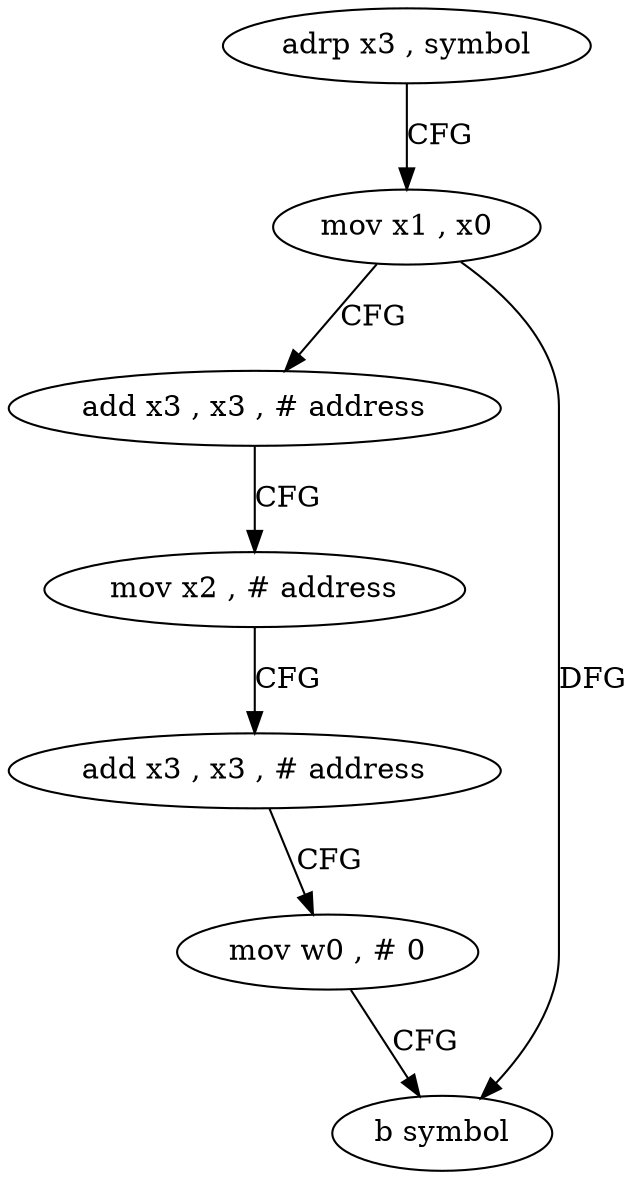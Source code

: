 digraph "func" {
"4318232" [label = "adrp x3 , symbol" ]
"4318236" [label = "mov x1 , x0" ]
"4318240" [label = "add x3 , x3 , # address" ]
"4318244" [label = "mov x2 , # address" ]
"4318248" [label = "add x3 , x3 , # address" ]
"4318252" [label = "mov w0 , # 0" ]
"4318256" [label = "b symbol" ]
"4318232" -> "4318236" [ label = "CFG" ]
"4318236" -> "4318240" [ label = "CFG" ]
"4318236" -> "4318256" [ label = "DFG" ]
"4318240" -> "4318244" [ label = "CFG" ]
"4318244" -> "4318248" [ label = "CFG" ]
"4318248" -> "4318252" [ label = "CFG" ]
"4318252" -> "4318256" [ label = "CFG" ]
}
